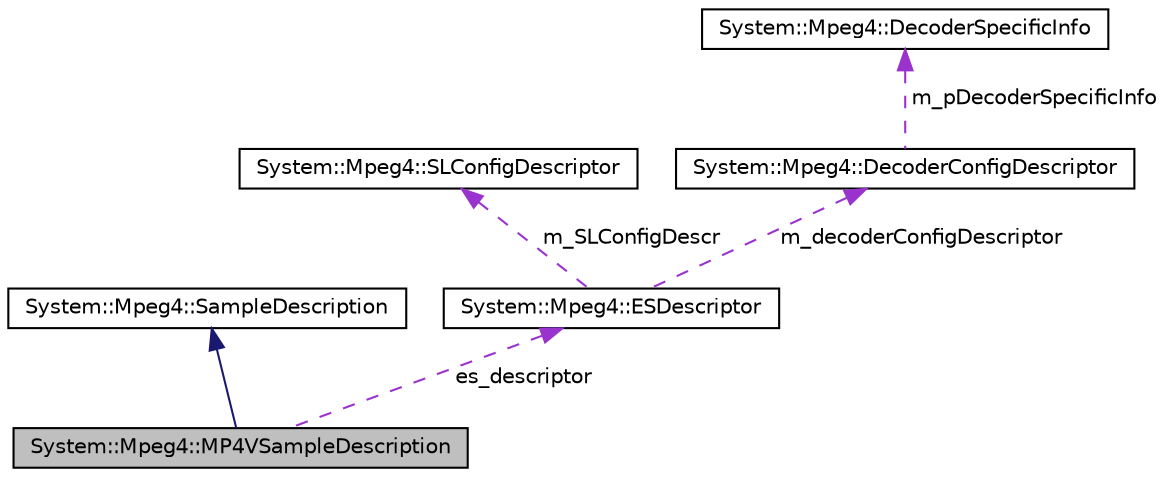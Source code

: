 digraph G
{
  edge [fontname="Helvetica",fontsize="10",labelfontname="Helvetica",labelfontsize="10"];
  node [fontname="Helvetica",fontsize="10",shape=record];
  Node1 [label="System::Mpeg4::MP4VSampleDescription",height=0.2,width=0.4,color="black", fillcolor="grey75", style="filled" fontcolor="black"];
  Node2 -> Node1 [dir="back",color="midnightblue",fontsize="10",style="solid",fontname="Helvetica"];
  Node2 [label="System::Mpeg4::SampleDescription",height=0.2,width=0.4,color="black", fillcolor="white", style="filled",URL="$class_system_1_1_mpeg4_1_1_sample_description.html"];
  Node3 -> Node1 [dir="back",color="darkorchid3",fontsize="10",style="dashed",label=" es_descriptor" ,fontname="Helvetica"];
  Node3 [label="System::Mpeg4::ESDescriptor",height=0.2,width=0.4,color="black", fillcolor="white", style="filled",URL="$class_system_1_1_mpeg4_1_1_e_s_descriptor.html"];
  Node4 -> Node3 [dir="back",color="darkorchid3",fontsize="10",style="dashed",label=" m_SLConfigDescr" ,fontname="Helvetica"];
  Node4 [label="System::Mpeg4::SLConfigDescriptor",height=0.2,width=0.4,color="black", fillcolor="white", style="filled",URL="$class_system_1_1_mpeg4_1_1_s_l_config_descriptor.html"];
  Node5 -> Node3 [dir="back",color="darkorchid3",fontsize="10",style="dashed",label=" m_decoderConfigDescriptor" ,fontname="Helvetica"];
  Node5 [label="System::Mpeg4::DecoderConfigDescriptor",height=0.2,width=0.4,color="black", fillcolor="white", style="filled",URL="$class_system_1_1_mpeg4_1_1_decoder_config_descriptor.html"];
  Node6 -> Node5 [dir="back",color="darkorchid3",fontsize="10",style="dashed",label=" m_pDecoderSpecificInfo" ,fontname="Helvetica"];
  Node6 [label="System::Mpeg4::DecoderSpecificInfo",height=0.2,width=0.4,color="black", fillcolor="white", style="filled",URL="$class_system_1_1_mpeg4_1_1_decoder_specific_info.html"];
}

